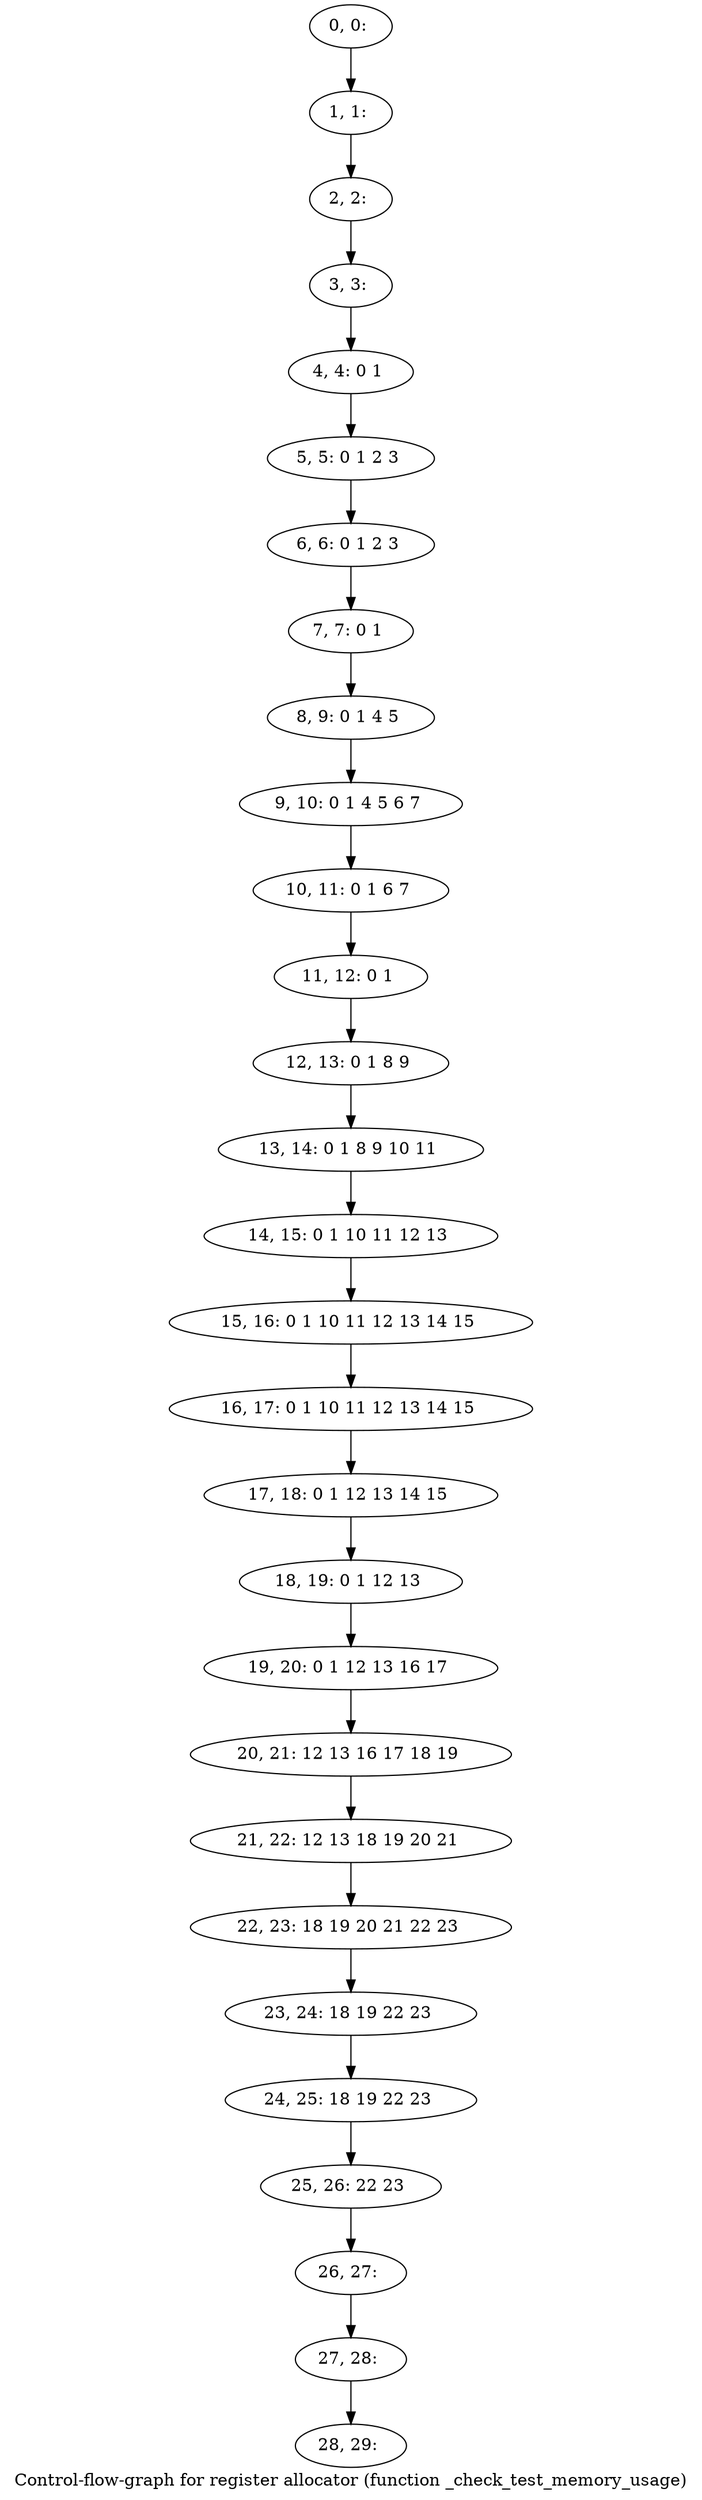 digraph G {
graph [label="Control-flow-graph for register allocator (function _check_test_memory_usage)"]
0[label="0, 0: "];
1[label="1, 1: "];
2[label="2, 2: "];
3[label="3, 3: "];
4[label="4, 4: 0 1 "];
5[label="5, 5: 0 1 2 3 "];
6[label="6, 6: 0 1 2 3 "];
7[label="7, 7: 0 1 "];
8[label="8, 9: 0 1 4 5 "];
9[label="9, 10: 0 1 4 5 6 7 "];
10[label="10, 11: 0 1 6 7 "];
11[label="11, 12: 0 1 "];
12[label="12, 13: 0 1 8 9 "];
13[label="13, 14: 0 1 8 9 10 11 "];
14[label="14, 15: 0 1 10 11 12 13 "];
15[label="15, 16: 0 1 10 11 12 13 14 15 "];
16[label="16, 17: 0 1 10 11 12 13 14 15 "];
17[label="17, 18: 0 1 12 13 14 15 "];
18[label="18, 19: 0 1 12 13 "];
19[label="19, 20: 0 1 12 13 16 17 "];
20[label="20, 21: 12 13 16 17 18 19 "];
21[label="21, 22: 12 13 18 19 20 21 "];
22[label="22, 23: 18 19 20 21 22 23 "];
23[label="23, 24: 18 19 22 23 "];
24[label="24, 25: 18 19 22 23 "];
25[label="25, 26: 22 23 "];
26[label="26, 27: "];
27[label="27, 28: "];
28[label="28, 29: "];
0->1 ;
1->2 ;
2->3 ;
3->4 ;
4->5 ;
5->6 ;
6->7 ;
7->8 ;
8->9 ;
9->10 ;
10->11 ;
11->12 ;
12->13 ;
13->14 ;
14->15 ;
15->16 ;
16->17 ;
17->18 ;
18->19 ;
19->20 ;
20->21 ;
21->22 ;
22->23 ;
23->24 ;
24->25 ;
25->26 ;
26->27 ;
27->28 ;
}
